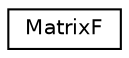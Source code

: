 digraph "Graphical Class Hierarchy"
{
  edge [fontname="Helvetica",fontsize="10",labelfontname="Helvetica",labelfontsize="10"];
  node [fontname="Helvetica",fontsize="10",shape=record];
  rankdir="LR";
  Node1 [label="MatrixF",height=0.2,width=0.4,color="black", fillcolor="white", style="filled",URL="$class_matrix_f.html"];
}
